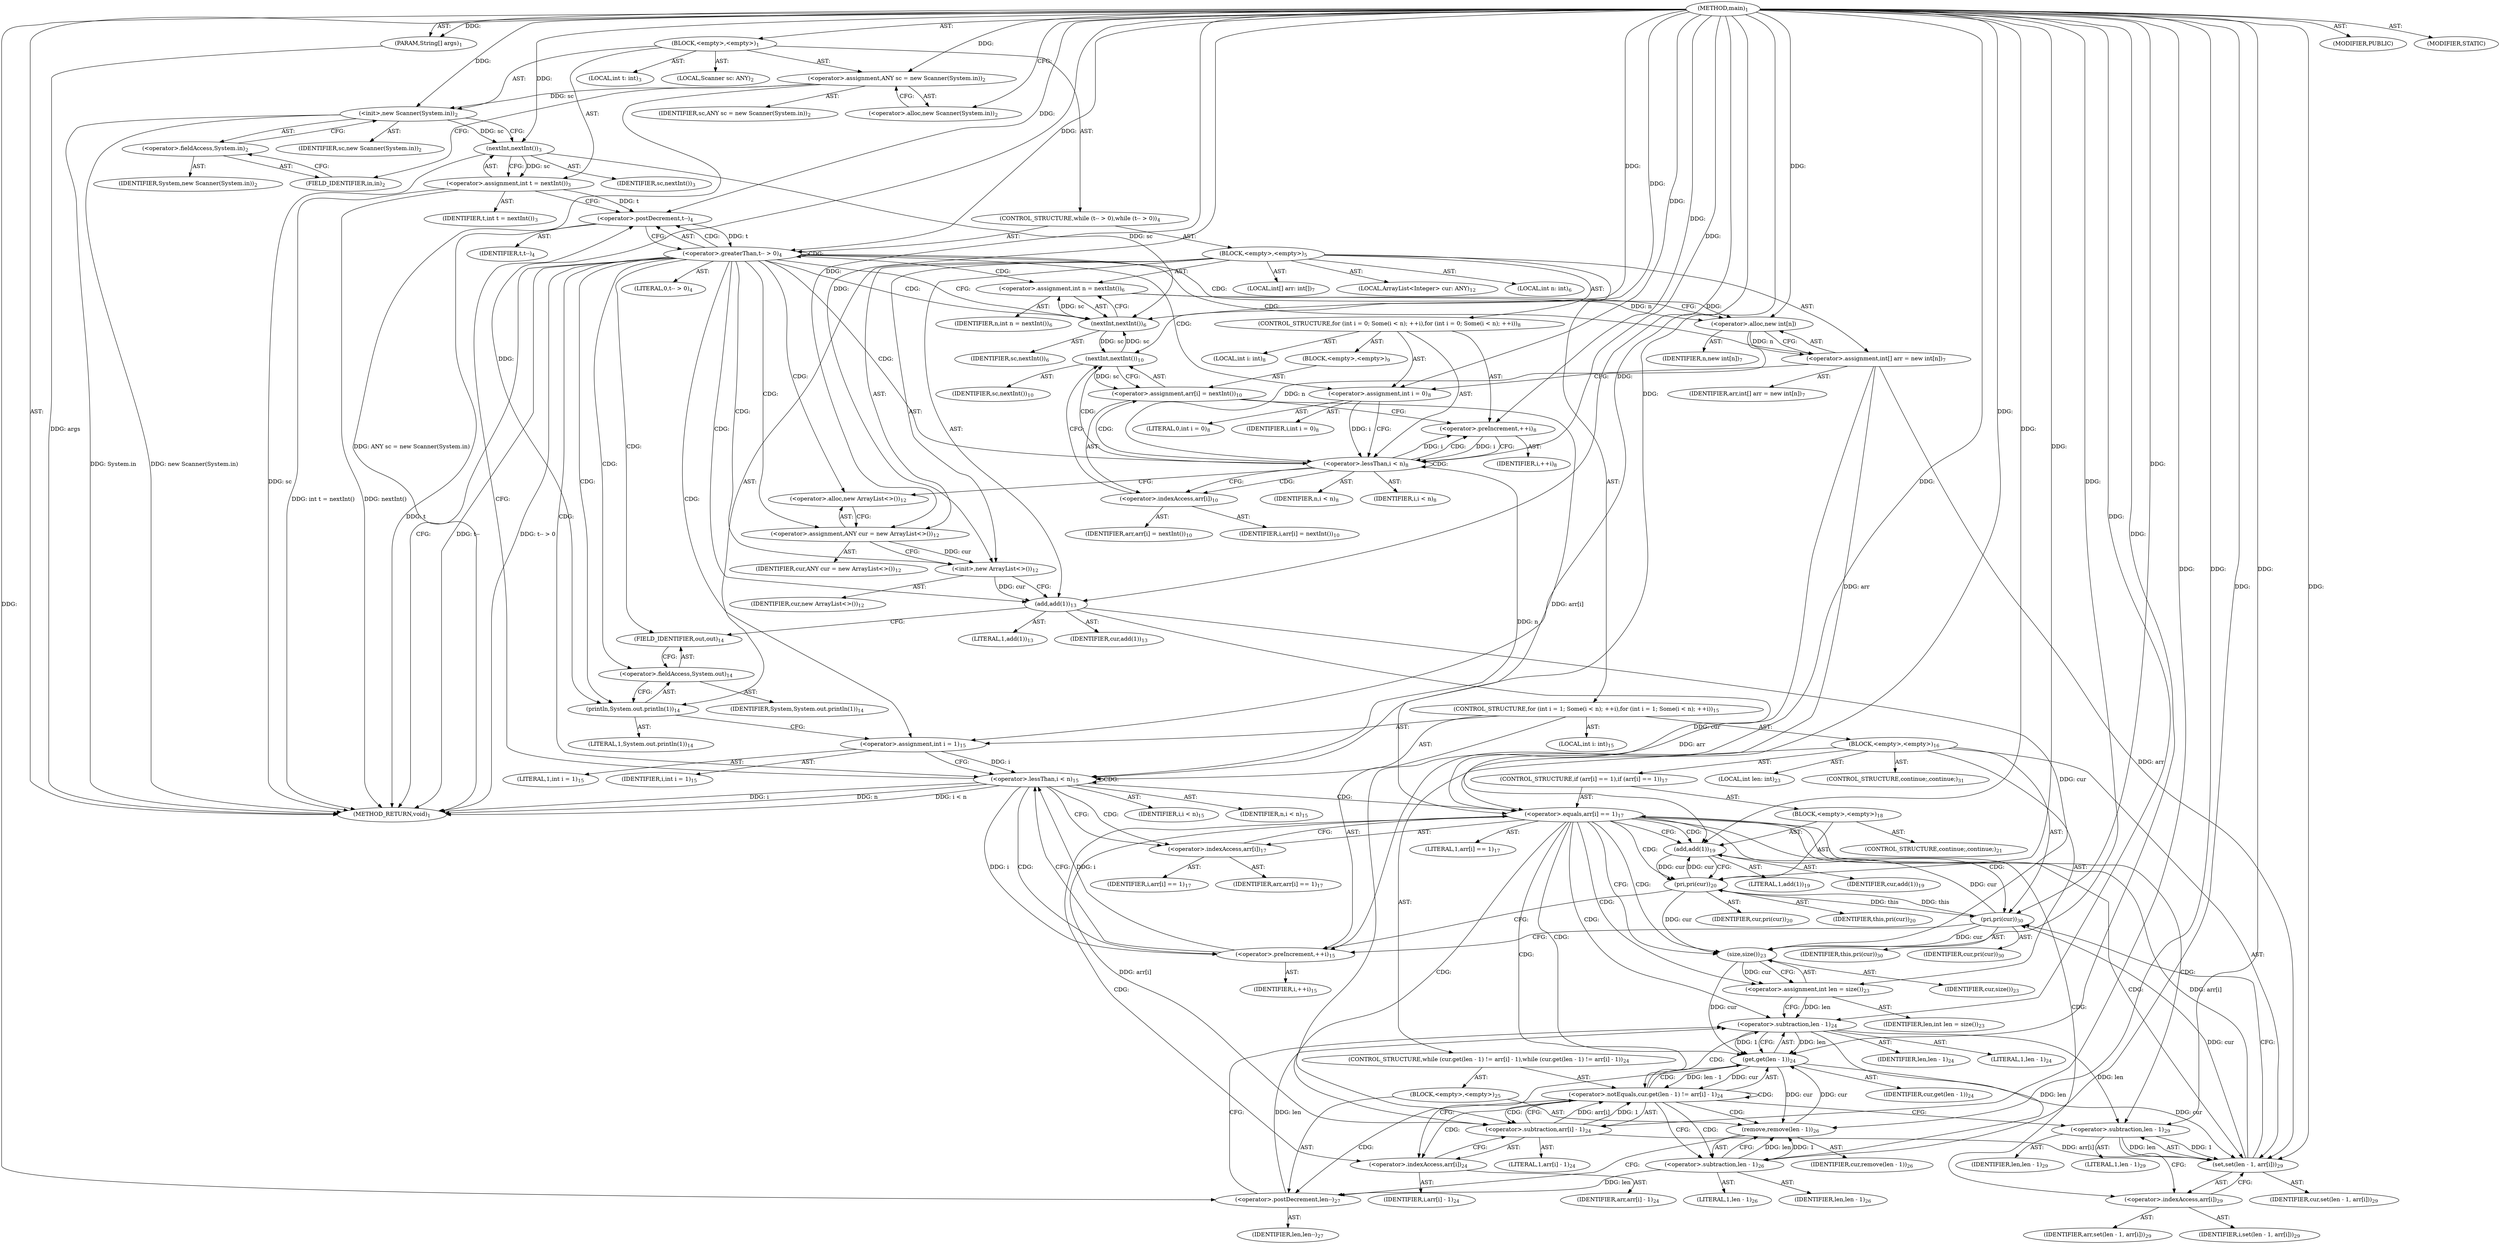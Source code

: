 digraph "main" {  
"21" [label = <(METHOD,main)<SUB>1</SUB>> ]
"22" [label = <(PARAM,String[] args)<SUB>1</SUB>> ]
"23" [label = <(BLOCK,&lt;empty&gt;,&lt;empty&gt;)<SUB>1</SUB>> ]
"4" [label = <(LOCAL,Scanner sc: ANY)<SUB>2</SUB>> ]
"24" [label = <(&lt;operator&gt;.assignment,ANY sc = new Scanner(System.in))<SUB>2</SUB>> ]
"25" [label = <(IDENTIFIER,sc,ANY sc = new Scanner(System.in))<SUB>2</SUB>> ]
"26" [label = <(&lt;operator&gt;.alloc,new Scanner(System.in))<SUB>2</SUB>> ]
"27" [label = <(&lt;init&gt;,new Scanner(System.in))<SUB>2</SUB>> ]
"3" [label = <(IDENTIFIER,sc,new Scanner(System.in))<SUB>2</SUB>> ]
"28" [label = <(&lt;operator&gt;.fieldAccess,System.in)<SUB>2</SUB>> ]
"29" [label = <(IDENTIFIER,System,new Scanner(System.in))<SUB>2</SUB>> ]
"30" [label = <(FIELD_IDENTIFIER,in,in)<SUB>2</SUB>> ]
"31" [label = <(LOCAL,int t: int)<SUB>3</SUB>> ]
"32" [label = <(&lt;operator&gt;.assignment,int t = nextInt())<SUB>3</SUB>> ]
"33" [label = <(IDENTIFIER,t,int t = nextInt())<SUB>3</SUB>> ]
"34" [label = <(nextInt,nextInt())<SUB>3</SUB>> ]
"35" [label = <(IDENTIFIER,sc,nextInt())<SUB>3</SUB>> ]
"36" [label = <(CONTROL_STRUCTURE,while (t-- &gt; 0),while (t-- &gt; 0))<SUB>4</SUB>> ]
"37" [label = <(&lt;operator&gt;.greaterThan,t-- &gt; 0)<SUB>4</SUB>> ]
"38" [label = <(&lt;operator&gt;.postDecrement,t--)<SUB>4</SUB>> ]
"39" [label = <(IDENTIFIER,t,t--)<SUB>4</SUB>> ]
"40" [label = <(LITERAL,0,t-- &gt; 0)<SUB>4</SUB>> ]
"41" [label = <(BLOCK,&lt;empty&gt;,&lt;empty&gt;)<SUB>5</SUB>> ]
"42" [label = <(LOCAL,int n: int)<SUB>6</SUB>> ]
"43" [label = <(&lt;operator&gt;.assignment,int n = nextInt())<SUB>6</SUB>> ]
"44" [label = <(IDENTIFIER,n,int n = nextInt())<SUB>6</SUB>> ]
"45" [label = <(nextInt,nextInt())<SUB>6</SUB>> ]
"46" [label = <(IDENTIFIER,sc,nextInt())<SUB>6</SUB>> ]
"47" [label = <(LOCAL,int[] arr: int[])<SUB>7</SUB>> ]
"48" [label = <(&lt;operator&gt;.assignment,int[] arr = new int[n])<SUB>7</SUB>> ]
"49" [label = <(IDENTIFIER,arr,int[] arr = new int[n])<SUB>7</SUB>> ]
"50" [label = <(&lt;operator&gt;.alloc,new int[n])> ]
"51" [label = <(IDENTIFIER,n,new int[n])<SUB>7</SUB>> ]
"52" [label = <(CONTROL_STRUCTURE,for (int i = 0; Some(i &lt; n); ++i),for (int i = 0; Some(i &lt; n); ++i))<SUB>8</SUB>> ]
"53" [label = <(LOCAL,int i: int)<SUB>8</SUB>> ]
"54" [label = <(&lt;operator&gt;.assignment,int i = 0)<SUB>8</SUB>> ]
"55" [label = <(IDENTIFIER,i,int i = 0)<SUB>8</SUB>> ]
"56" [label = <(LITERAL,0,int i = 0)<SUB>8</SUB>> ]
"57" [label = <(&lt;operator&gt;.lessThan,i &lt; n)<SUB>8</SUB>> ]
"58" [label = <(IDENTIFIER,i,i &lt; n)<SUB>8</SUB>> ]
"59" [label = <(IDENTIFIER,n,i &lt; n)<SUB>8</SUB>> ]
"60" [label = <(&lt;operator&gt;.preIncrement,++i)<SUB>8</SUB>> ]
"61" [label = <(IDENTIFIER,i,++i)<SUB>8</SUB>> ]
"62" [label = <(BLOCK,&lt;empty&gt;,&lt;empty&gt;)<SUB>9</SUB>> ]
"63" [label = <(&lt;operator&gt;.assignment,arr[i] = nextInt())<SUB>10</SUB>> ]
"64" [label = <(&lt;operator&gt;.indexAccess,arr[i])<SUB>10</SUB>> ]
"65" [label = <(IDENTIFIER,arr,arr[i] = nextInt())<SUB>10</SUB>> ]
"66" [label = <(IDENTIFIER,i,arr[i] = nextInt())<SUB>10</SUB>> ]
"67" [label = <(nextInt,nextInt())<SUB>10</SUB>> ]
"68" [label = <(IDENTIFIER,sc,nextInt())<SUB>10</SUB>> ]
"6" [label = <(LOCAL,ArrayList&lt;Integer&gt; cur: ANY)<SUB>12</SUB>> ]
"69" [label = <(&lt;operator&gt;.assignment,ANY cur = new ArrayList&lt;&gt;())<SUB>12</SUB>> ]
"70" [label = <(IDENTIFIER,cur,ANY cur = new ArrayList&lt;&gt;())<SUB>12</SUB>> ]
"71" [label = <(&lt;operator&gt;.alloc,new ArrayList&lt;&gt;())<SUB>12</SUB>> ]
"72" [label = <(&lt;init&gt;,new ArrayList&lt;&gt;())<SUB>12</SUB>> ]
"5" [label = <(IDENTIFIER,cur,new ArrayList&lt;&gt;())<SUB>12</SUB>> ]
"73" [label = <(add,add(1))<SUB>13</SUB>> ]
"74" [label = <(IDENTIFIER,cur,add(1))<SUB>13</SUB>> ]
"75" [label = <(LITERAL,1,add(1))<SUB>13</SUB>> ]
"76" [label = <(println,System.out.println(1))<SUB>14</SUB>> ]
"77" [label = <(&lt;operator&gt;.fieldAccess,System.out)<SUB>14</SUB>> ]
"78" [label = <(IDENTIFIER,System,System.out.println(1))<SUB>14</SUB>> ]
"79" [label = <(FIELD_IDENTIFIER,out,out)<SUB>14</SUB>> ]
"80" [label = <(LITERAL,1,System.out.println(1))<SUB>14</SUB>> ]
"81" [label = <(CONTROL_STRUCTURE,for (int i = 1; Some(i &lt; n); ++i),for (int i = 1; Some(i &lt; n); ++i))<SUB>15</SUB>> ]
"82" [label = <(LOCAL,int i: int)<SUB>15</SUB>> ]
"83" [label = <(&lt;operator&gt;.assignment,int i = 1)<SUB>15</SUB>> ]
"84" [label = <(IDENTIFIER,i,int i = 1)<SUB>15</SUB>> ]
"85" [label = <(LITERAL,1,int i = 1)<SUB>15</SUB>> ]
"86" [label = <(&lt;operator&gt;.lessThan,i &lt; n)<SUB>15</SUB>> ]
"87" [label = <(IDENTIFIER,i,i &lt; n)<SUB>15</SUB>> ]
"88" [label = <(IDENTIFIER,n,i &lt; n)<SUB>15</SUB>> ]
"89" [label = <(&lt;operator&gt;.preIncrement,++i)<SUB>15</SUB>> ]
"90" [label = <(IDENTIFIER,i,++i)<SUB>15</SUB>> ]
"91" [label = <(BLOCK,&lt;empty&gt;,&lt;empty&gt;)<SUB>16</SUB>> ]
"92" [label = <(CONTROL_STRUCTURE,if (arr[i] == 1),if (arr[i] == 1))<SUB>17</SUB>> ]
"93" [label = <(&lt;operator&gt;.equals,arr[i] == 1)<SUB>17</SUB>> ]
"94" [label = <(&lt;operator&gt;.indexAccess,arr[i])<SUB>17</SUB>> ]
"95" [label = <(IDENTIFIER,arr,arr[i] == 1)<SUB>17</SUB>> ]
"96" [label = <(IDENTIFIER,i,arr[i] == 1)<SUB>17</SUB>> ]
"97" [label = <(LITERAL,1,arr[i] == 1)<SUB>17</SUB>> ]
"98" [label = <(BLOCK,&lt;empty&gt;,&lt;empty&gt;)<SUB>18</SUB>> ]
"99" [label = <(add,add(1))<SUB>19</SUB>> ]
"100" [label = <(IDENTIFIER,cur,add(1))<SUB>19</SUB>> ]
"101" [label = <(LITERAL,1,add(1))<SUB>19</SUB>> ]
"102" [label = <(pri,pri(cur))<SUB>20</SUB>> ]
"103" [label = <(IDENTIFIER,this,pri(cur))<SUB>20</SUB>> ]
"104" [label = <(IDENTIFIER,cur,pri(cur))<SUB>20</SUB>> ]
"105" [label = <(CONTROL_STRUCTURE,continue;,continue;)<SUB>21</SUB>> ]
"106" [label = <(LOCAL,int len: int)<SUB>23</SUB>> ]
"107" [label = <(&lt;operator&gt;.assignment,int len = size())<SUB>23</SUB>> ]
"108" [label = <(IDENTIFIER,len,int len = size())<SUB>23</SUB>> ]
"109" [label = <(size,size())<SUB>23</SUB>> ]
"110" [label = <(IDENTIFIER,cur,size())<SUB>23</SUB>> ]
"111" [label = <(CONTROL_STRUCTURE,while (cur.get(len - 1) != arr[i] - 1),while (cur.get(len - 1) != arr[i] - 1))<SUB>24</SUB>> ]
"112" [label = <(&lt;operator&gt;.notEquals,cur.get(len - 1) != arr[i] - 1)<SUB>24</SUB>> ]
"113" [label = <(get,get(len - 1))<SUB>24</SUB>> ]
"114" [label = <(IDENTIFIER,cur,get(len - 1))<SUB>24</SUB>> ]
"115" [label = <(&lt;operator&gt;.subtraction,len - 1)<SUB>24</SUB>> ]
"116" [label = <(IDENTIFIER,len,len - 1)<SUB>24</SUB>> ]
"117" [label = <(LITERAL,1,len - 1)<SUB>24</SUB>> ]
"118" [label = <(&lt;operator&gt;.subtraction,arr[i] - 1)<SUB>24</SUB>> ]
"119" [label = <(&lt;operator&gt;.indexAccess,arr[i])<SUB>24</SUB>> ]
"120" [label = <(IDENTIFIER,arr,arr[i] - 1)<SUB>24</SUB>> ]
"121" [label = <(IDENTIFIER,i,arr[i] - 1)<SUB>24</SUB>> ]
"122" [label = <(LITERAL,1,arr[i] - 1)<SUB>24</SUB>> ]
"123" [label = <(BLOCK,&lt;empty&gt;,&lt;empty&gt;)<SUB>25</SUB>> ]
"124" [label = <(remove,remove(len - 1))<SUB>26</SUB>> ]
"125" [label = <(IDENTIFIER,cur,remove(len - 1))<SUB>26</SUB>> ]
"126" [label = <(&lt;operator&gt;.subtraction,len - 1)<SUB>26</SUB>> ]
"127" [label = <(IDENTIFIER,len,len - 1)<SUB>26</SUB>> ]
"128" [label = <(LITERAL,1,len - 1)<SUB>26</SUB>> ]
"129" [label = <(&lt;operator&gt;.postDecrement,len--)<SUB>27</SUB>> ]
"130" [label = <(IDENTIFIER,len,len--)<SUB>27</SUB>> ]
"131" [label = <(set,set(len - 1, arr[i]))<SUB>29</SUB>> ]
"132" [label = <(IDENTIFIER,cur,set(len - 1, arr[i]))<SUB>29</SUB>> ]
"133" [label = <(&lt;operator&gt;.subtraction,len - 1)<SUB>29</SUB>> ]
"134" [label = <(IDENTIFIER,len,len - 1)<SUB>29</SUB>> ]
"135" [label = <(LITERAL,1,len - 1)<SUB>29</SUB>> ]
"136" [label = <(&lt;operator&gt;.indexAccess,arr[i])<SUB>29</SUB>> ]
"137" [label = <(IDENTIFIER,arr,set(len - 1, arr[i]))<SUB>29</SUB>> ]
"138" [label = <(IDENTIFIER,i,set(len - 1, arr[i]))<SUB>29</SUB>> ]
"139" [label = <(pri,pri(cur))<SUB>30</SUB>> ]
"140" [label = <(IDENTIFIER,this,pri(cur))<SUB>30</SUB>> ]
"141" [label = <(IDENTIFIER,cur,pri(cur))<SUB>30</SUB>> ]
"142" [label = <(CONTROL_STRUCTURE,continue;,continue;)<SUB>31</SUB>> ]
"143" [label = <(MODIFIER,PUBLIC)> ]
"144" [label = <(MODIFIER,STATIC)> ]
"145" [label = <(METHOD_RETURN,void)<SUB>1</SUB>> ]
  "21" -> "22"  [ label = "AST: "] 
  "21" -> "23"  [ label = "AST: "] 
  "21" -> "143"  [ label = "AST: "] 
  "21" -> "144"  [ label = "AST: "] 
  "21" -> "145"  [ label = "AST: "] 
  "23" -> "4"  [ label = "AST: "] 
  "23" -> "24"  [ label = "AST: "] 
  "23" -> "27"  [ label = "AST: "] 
  "23" -> "31"  [ label = "AST: "] 
  "23" -> "32"  [ label = "AST: "] 
  "23" -> "36"  [ label = "AST: "] 
  "24" -> "25"  [ label = "AST: "] 
  "24" -> "26"  [ label = "AST: "] 
  "27" -> "3"  [ label = "AST: "] 
  "27" -> "28"  [ label = "AST: "] 
  "28" -> "29"  [ label = "AST: "] 
  "28" -> "30"  [ label = "AST: "] 
  "32" -> "33"  [ label = "AST: "] 
  "32" -> "34"  [ label = "AST: "] 
  "34" -> "35"  [ label = "AST: "] 
  "36" -> "37"  [ label = "AST: "] 
  "36" -> "41"  [ label = "AST: "] 
  "37" -> "38"  [ label = "AST: "] 
  "37" -> "40"  [ label = "AST: "] 
  "38" -> "39"  [ label = "AST: "] 
  "41" -> "42"  [ label = "AST: "] 
  "41" -> "43"  [ label = "AST: "] 
  "41" -> "47"  [ label = "AST: "] 
  "41" -> "48"  [ label = "AST: "] 
  "41" -> "52"  [ label = "AST: "] 
  "41" -> "6"  [ label = "AST: "] 
  "41" -> "69"  [ label = "AST: "] 
  "41" -> "72"  [ label = "AST: "] 
  "41" -> "73"  [ label = "AST: "] 
  "41" -> "76"  [ label = "AST: "] 
  "41" -> "81"  [ label = "AST: "] 
  "43" -> "44"  [ label = "AST: "] 
  "43" -> "45"  [ label = "AST: "] 
  "45" -> "46"  [ label = "AST: "] 
  "48" -> "49"  [ label = "AST: "] 
  "48" -> "50"  [ label = "AST: "] 
  "50" -> "51"  [ label = "AST: "] 
  "52" -> "53"  [ label = "AST: "] 
  "52" -> "54"  [ label = "AST: "] 
  "52" -> "57"  [ label = "AST: "] 
  "52" -> "60"  [ label = "AST: "] 
  "52" -> "62"  [ label = "AST: "] 
  "54" -> "55"  [ label = "AST: "] 
  "54" -> "56"  [ label = "AST: "] 
  "57" -> "58"  [ label = "AST: "] 
  "57" -> "59"  [ label = "AST: "] 
  "60" -> "61"  [ label = "AST: "] 
  "62" -> "63"  [ label = "AST: "] 
  "63" -> "64"  [ label = "AST: "] 
  "63" -> "67"  [ label = "AST: "] 
  "64" -> "65"  [ label = "AST: "] 
  "64" -> "66"  [ label = "AST: "] 
  "67" -> "68"  [ label = "AST: "] 
  "69" -> "70"  [ label = "AST: "] 
  "69" -> "71"  [ label = "AST: "] 
  "72" -> "5"  [ label = "AST: "] 
  "73" -> "74"  [ label = "AST: "] 
  "73" -> "75"  [ label = "AST: "] 
  "76" -> "77"  [ label = "AST: "] 
  "76" -> "80"  [ label = "AST: "] 
  "77" -> "78"  [ label = "AST: "] 
  "77" -> "79"  [ label = "AST: "] 
  "81" -> "82"  [ label = "AST: "] 
  "81" -> "83"  [ label = "AST: "] 
  "81" -> "86"  [ label = "AST: "] 
  "81" -> "89"  [ label = "AST: "] 
  "81" -> "91"  [ label = "AST: "] 
  "83" -> "84"  [ label = "AST: "] 
  "83" -> "85"  [ label = "AST: "] 
  "86" -> "87"  [ label = "AST: "] 
  "86" -> "88"  [ label = "AST: "] 
  "89" -> "90"  [ label = "AST: "] 
  "91" -> "92"  [ label = "AST: "] 
  "91" -> "106"  [ label = "AST: "] 
  "91" -> "107"  [ label = "AST: "] 
  "91" -> "111"  [ label = "AST: "] 
  "91" -> "131"  [ label = "AST: "] 
  "91" -> "139"  [ label = "AST: "] 
  "91" -> "142"  [ label = "AST: "] 
  "92" -> "93"  [ label = "AST: "] 
  "92" -> "98"  [ label = "AST: "] 
  "93" -> "94"  [ label = "AST: "] 
  "93" -> "97"  [ label = "AST: "] 
  "94" -> "95"  [ label = "AST: "] 
  "94" -> "96"  [ label = "AST: "] 
  "98" -> "99"  [ label = "AST: "] 
  "98" -> "102"  [ label = "AST: "] 
  "98" -> "105"  [ label = "AST: "] 
  "99" -> "100"  [ label = "AST: "] 
  "99" -> "101"  [ label = "AST: "] 
  "102" -> "103"  [ label = "AST: "] 
  "102" -> "104"  [ label = "AST: "] 
  "107" -> "108"  [ label = "AST: "] 
  "107" -> "109"  [ label = "AST: "] 
  "109" -> "110"  [ label = "AST: "] 
  "111" -> "112"  [ label = "AST: "] 
  "111" -> "123"  [ label = "AST: "] 
  "112" -> "113"  [ label = "AST: "] 
  "112" -> "118"  [ label = "AST: "] 
  "113" -> "114"  [ label = "AST: "] 
  "113" -> "115"  [ label = "AST: "] 
  "115" -> "116"  [ label = "AST: "] 
  "115" -> "117"  [ label = "AST: "] 
  "118" -> "119"  [ label = "AST: "] 
  "118" -> "122"  [ label = "AST: "] 
  "119" -> "120"  [ label = "AST: "] 
  "119" -> "121"  [ label = "AST: "] 
  "123" -> "124"  [ label = "AST: "] 
  "123" -> "129"  [ label = "AST: "] 
  "124" -> "125"  [ label = "AST: "] 
  "124" -> "126"  [ label = "AST: "] 
  "126" -> "127"  [ label = "AST: "] 
  "126" -> "128"  [ label = "AST: "] 
  "129" -> "130"  [ label = "AST: "] 
  "131" -> "132"  [ label = "AST: "] 
  "131" -> "133"  [ label = "AST: "] 
  "131" -> "136"  [ label = "AST: "] 
  "133" -> "134"  [ label = "AST: "] 
  "133" -> "135"  [ label = "AST: "] 
  "136" -> "137"  [ label = "AST: "] 
  "136" -> "138"  [ label = "AST: "] 
  "139" -> "140"  [ label = "AST: "] 
  "139" -> "141"  [ label = "AST: "] 
  "24" -> "30"  [ label = "CFG: "] 
  "27" -> "34"  [ label = "CFG: "] 
  "32" -> "38"  [ label = "CFG: "] 
  "26" -> "24"  [ label = "CFG: "] 
  "28" -> "27"  [ label = "CFG: "] 
  "34" -> "32"  [ label = "CFG: "] 
  "37" -> "145"  [ label = "CFG: "] 
  "37" -> "45"  [ label = "CFG: "] 
  "30" -> "28"  [ label = "CFG: "] 
  "38" -> "37"  [ label = "CFG: "] 
  "43" -> "50"  [ label = "CFG: "] 
  "48" -> "54"  [ label = "CFG: "] 
  "69" -> "72"  [ label = "CFG: "] 
  "72" -> "73"  [ label = "CFG: "] 
  "73" -> "79"  [ label = "CFG: "] 
  "76" -> "83"  [ label = "CFG: "] 
  "45" -> "43"  [ label = "CFG: "] 
  "50" -> "48"  [ label = "CFG: "] 
  "54" -> "57"  [ label = "CFG: "] 
  "57" -> "64"  [ label = "CFG: "] 
  "57" -> "71"  [ label = "CFG: "] 
  "60" -> "57"  [ label = "CFG: "] 
  "71" -> "69"  [ label = "CFG: "] 
  "77" -> "76"  [ label = "CFG: "] 
  "83" -> "86"  [ label = "CFG: "] 
  "86" -> "38"  [ label = "CFG: "] 
  "86" -> "94"  [ label = "CFG: "] 
  "89" -> "86"  [ label = "CFG: "] 
  "63" -> "60"  [ label = "CFG: "] 
  "79" -> "77"  [ label = "CFG: "] 
  "107" -> "115"  [ label = "CFG: "] 
  "131" -> "139"  [ label = "CFG: "] 
  "139" -> "89"  [ label = "CFG: "] 
  "64" -> "67"  [ label = "CFG: "] 
  "67" -> "63"  [ label = "CFG: "] 
  "93" -> "99"  [ label = "CFG: "] 
  "93" -> "109"  [ label = "CFG: "] 
  "109" -> "107"  [ label = "CFG: "] 
  "112" -> "126"  [ label = "CFG: "] 
  "112" -> "133"  [ label = "CFG: "] 
  "133" -> "136"  [ label = "CFG: "] 
  "136" -> "131"  [ label = "CFG: "] 
  "94" -> "93"  [ label = "CFG: "] 
  "99" -> "102"  [ label = "CFG: "] 
  "102" -> "89"  [ label = "CFG: "] 
  "113" -> "119"  [ label = "CFG: "] 
  "118" -> "112"  [ label = "CFG: "] 
  "124" -> "129"  [ label = "CFG: "] 
  "129" -> "115"  [ label = "CFG: "] 
  "115" -> "113"  [ label = "CFG: "] 
  "119" -> "118"  [ label = "CFG: "] 
  "126" -> "124"  [ label = "CFG: "] 
  "21" -> "26"  [ label = "CFG: "] 
  "22" -> "145"  [ label = "DDG: args"] 
  "24" -> "145"  [ label = "DDG: ANY sc = new Scanner(System.in)"] 
  "27" -> "145"  [ label = "DDG: System.in"] 
  "27" -> "145"  [ label = "DDG: new Scanner(System.in)"] 
  "34" -> "145"  [ label = "DDG: sc"] 
  "32" -> "145"  [ label = "DDG: nextInt()"] 
  "32" -> "145"  [ label = "DDG: int t = nextInt()"] 
  "38" -> "145"  [ label = "DDG: t"] 
  "37" -> "145"  [ label = "DDG: t--"] 
  "37" -> "145"  [ label = "DDG: t-- &gt; 0"] 
  "86" -> "145"  [ label = "DDG: i"] 
  "86" -> "145"  [ label = "DDG: n"] 
  "86" -> "145"  [ label = "DDG: i &lt; n"] 
  "21" -> "22"  [ label = "DDG: "] 
  "21" -> "24"  [ label = "DDG: "] 
  "34" -> "32"  [ label = "DDG: sc"] 
  "24" -> "27"  [ label = "DDG: sc"] 
  "21" -> "27"  [ label = "DDG: "] 
  "27" -> "34"  [ label = "DDG: sc"] 
  "21" -> "34"  [ label = "DDG: "] 
  "38" -> "37"  [ label = "DDG: t"] 
  "21" -> "37"  [ label = "DDG: "] 
  "45" -> "43"  [ label = "DDG: sc"] 
  "50" -> "48"  [ label = "DDG: n"] 
  "21" -> "69"  [ label = "DDG: "] 
  "32" -> "38"  [ label = "DDG: t"] 
  "21" -> "38"  [ label = "DDG: "] 
  "21" -> "54"  [ label = "DDG: "] 
  "69" -> "72"  [ label = "DDG: cur"] 
  "21" -> "72"  [ label = "DDG: "] 
  "72" -> "73"  [ label = "DDG: cur"] 
  "21" -> "73"  [ label = "DDG: "] 
  "21" -> "76"  [ label = "DDG: "] 
  "21" -> "83"  [ label = "DDG: "] 
  "34" -> "45"  [ label = "DDG: sc"] 
  "67" -> "45"  [ label = "DDG: sc"] 
  "21" -> "45"  [ label = "DDG: "] 
  "43" -> "50"  [ label = "DDG: n"] 
  "21" -> "50"  [ label = "DDG: "] 
  "54" -> "57"  [ label = "DDG: i"] 
  "60" -> "57"  [ label = "DDG: i"] 
  "21" -> "57"  [ label = "DDG: "] 
  "50" -> "57"  [ label = "DDG: n"] 
  "57" -> "60"  [ label = "DDG: i"] 
  "21" -> "60"  [ label = "DDG: "] 
  "67" -> "63"  [ label = "DDG: sc"] 
  "83" -> "86"  [ label = "DDG: i"] 
  "89" -> "86"  [ label = "DDG: i"] 
  "21" -> "86"  [ label = "DDG: "] 
  "57" -> "86"  [ label = "DDG: n"] 
  "86" -> "89"  [ label = "DDG: i"] 
  "21" -> "89"  [ label = "DDG: "] 
  "109" -> "107"  [ label = "DDG: cur"] 
  "113" -> "131"  [ label = "DDG: cur"] 
  "21" -> "131"  [ label = "DDG: "] 
  "133" -> "131"  [ label = "DDG: len"] 
  "133" -> "131"  [ label = "DDG: 1"] 
  "48" -> "131"  [ label = "DDG: arr"] 
  "118" -> "131"  [ label = "DDG: arr[i]"] 
  "102" -> "139"  [ label = "DDG: this"] 
  "21" -> "139"  [ label = "DDG: "] 
  "131" -> "139"  [ label = "DDG: cur"] 
  "45" -> "67"  [ label = "DDG: sc"] 
  "21" -> "67"  [ label = "DDG: "] 
  "48" -> "93"  [ label = "DDG: arr"] 
  "131" -> "93"  [ label = "DDG: arr[i]"] 
  "63" -> "93"  [ label = "DDG: arr[i]"] 
  "21" -> "93"  [ label = "DDG: "] 
  "73" -> "109"  [ label = "DDG: cur"] 
  "139" -> "109"  [ label = "DDG: cur"] 
  "102" -> "109"  [ label = "DDG: cur"] 
  "21" -> "109"  [ label = "DDG: "] 
  "113" -> "112"  [ label = "DDG: cur"] 
  "113" -> "112"  [ label = "DDG: len - 1"] 
  "118" -> "112"  [ label = "DDG: arr[i]"] 
  "118" -> "112"  [ label = "DDG: 1"] 
  "115" -> "133"  [ label = "DDG: len"] 
  "21" -> "133"  [ label = "DDG: "] 
  "73" -> "99"  [ label = "DDG: cur"] 
  "139" -> "99"  [ label = "DDG: cur"] 
  "102" -> "99"  [ label = "DDG: cur"] 
  "21" -> "99"  [ label = "DDG: "] 
  "139" -> "102"  [ label = "DDG: this"] 
  "21" -> "102"  [ label = "DDG: "] 
  "99" -> "102"  [ label = "DDG: cur"] 
  "109" -> "113"  [ label = "DDG: cur"] 
  "124" -> "113"  [ label = "DDG: cur"] 
  "21" -> "113"  [ label = "DDG: "] 
  "115" -> "113"  [ label = "DDG: len"] 
  "115" -> "113"  [ label = "DDG: 1"] 
  "48" -> "118"  [ label = "DDG: arr"] 
  "93" -> "118"  [ label = "DDG: arr[i]"] 
  "21" -> "118"  [ label = "DDG: "] 
  "113" -> "124"  [ label = "DDG: cur"] 
  "21" -> "124"  [ label = "DDG: "] 
  "126" -> "124"  [ label = "DDG: len"] 
  "126" -> "124"  [ label = "DDG: 1"] 
  "126" -> "129"  [ label = "DDG: len"] 
  "21" -> "129"  [ label = "DDG: "] 
  "107" -> "115"  [ label = "DDG: len"] 
  "129" -> "115"  [ label = "DDG: len"] 
  "21" -> "115"  [ label = "DDG: "] 
  "115" -> "126"  [ label = "DDG: len"] 
  "21" -> "126"  [ label = "DDG: "] 
  "37" -> "48"  [ label = "CDG: "] 
  "37" -> "73"  [ label = "CDG: "] 
  "37" -> "77"  [ label = "CDG: "] 
  "37" -> "57"  [ label = "CDG: "] 
  "37" -> "37"  [ label = "CDG: "] 
  "37" -> "38"  [ label = "CDG: "] 
  "37" -> "72"  [ label = "CDG: "] 
  "37" -> "69"  [ label = "CDG: "] 
  "37" -> "45"  [ label = "CDG: "] 
  "37" -> "76"  [ label = "CDG: "] 
  "37" -> "50"  [ label = "CDG: "] 
  "37" -> "54"  [ label = "CDG: "] 
  "37" -> "79"  [ label = "CDG: "] 
  "37" -> "43"  [ label = "CDG: "] 
  "37" -> "83"  [ label = "CDG: "] 
  "37" -> "71"  [ label = "CDG: "] 
  "37" -> "86"  [ label = "CDG: "] 
  "57" -> "60"  [ label = "CDG: "] 
  "57" -> "64"  [ label = "CDG: "] 
  "57" -> "57"  [ label = "CDG: "] 
  "57" -> "67"  [ label = "CDG: "] 
  "57" -> "63"  [ label = "CDG: "] 
  "86" -> "94"  [ label = "CDG: "] 
  "86" -> "89"  [ label = "CDG: "] 
  "86" -> "93"  [ label = "CDG: "] 
  "86" -> "86"  [ label = "CDG: "] 
  "93" -> "107"  [ label = "CDG: "] 
  "93" -> "115"  [ label = "CDG: "] 
  "93" -> "113"  [ label = "CDG: "] 
  "93" -> "136"  [ label = "CDG: "] 
  "93" -> "99"  [ label = "CDG: "] 
  "93" -> "102"  [ label = "CDG: "] 
  "93" -> "131"  [ label = "CDG: "] 
  "93" -> "119"  [ label = "CDG: "] 
  "93" -> "112"  [ label = "CDG: "] 
  "93" -> "118"  [ label = "CDG: "] 
  "93" -> "139"  [ label = "CDG: "] 
  "93" -> "109"  [ label = "CDG: "] 
  "93" -> "133"  [ label = "CDG: "] 
  "112" -> "115"  [ label = "CDG: "] 
  "112" -> "113"  [ label = "CDG: "] 
  "112" -> "119"  [ label = "CDG: "] 
  "112" -> "112"  [ label = "CDG: "] 
  "112" -> "129"  [ label = "CDG: "] 
  "112" -> "126"  [ label = "CDG: "] 
  "112" -> "118"  [ label = "CDG: "] 
  "112" -> "124"  [ label = "CDG: "] 
}

